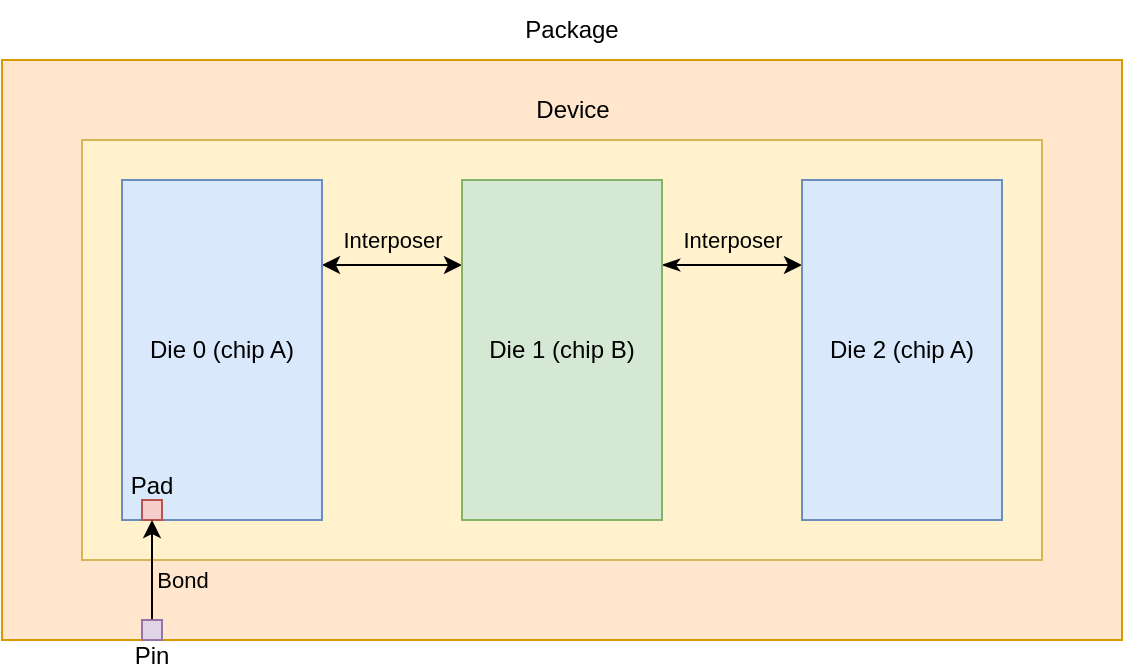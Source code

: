 <mxfile version="27.1.6">
  <diagram name="Page-1" id="UXXp4FaDmS8_UoTrKlXw">
    <mxGraphModel dx="837" dy="541" grid="1" gridSize="10" guides="1" tooltips="1" connect="1" arrows="1" fold="1" page="1" pageScale="1" pageWidth="850" pageHeight="1100" math="0" shadow="0">
      <root>
        <mxCell id="0" />
        <mxCell id="1" parent="0" />
        <mxCell id="zmiDm2jVSnuXQGCMTlTx-11" value="" style="rounded=0;whiteSpace=wrap;html=1;fillColor=#ffe6cc;strokeColor=#d79b00;" vertex="1" parent="1">
          <mxGeometry x="140" y="150" width="560" height="290" as="geometry" />
        </mxCell>
        <mxCell id="zmiDm2jVSnuXQGCMTlTx-1" value="&lt;div&gt;&lt;br&gt;&lt;/div&gt;" style="rounded=0;whiteSpace=wrap;html=1;fillColor=#fff2cc;strokeColor=#d6b656;" vertex="1" parent="1">
          <mxGeometry x="180" y="190" width="480" height="210" as="geometry" />
        </mxCell>
        <mxCell id="zmiDm2jVSnuXQGCMTlTx-2" value="&lt;div&gt;Device&lt;/div&gt;" style="text;html=1;align=center;verticalAlign=middle;resizable=0;points=[];autosize=1;strokeColor=none;fillColor=none;" vertex="1" parent="1">
          <mxGeometry x="395" y="160" width="60" height="30" as="geometry" />
        </mxCell>
        <mxCell id="zmiDm2jVSnuXQGCMTlTx-24" value="Interposer" style="edgeStyle=orthogonalEdgeStyle;rounded=0;orthogonalLoop=1;jettySize=auto;html=1;exitX=1;exitY=0.25;exitDx=0;exitDy=0;entryX=0;entryY=0.25;entryDx=0;entryDy=0;startArrow=classic;startFill=1;spacingBottom=25;labelBackgroundColor=none;" edge="1" parent="1" source="zmiDm2jVSnuXQGCMTlTx-3" target="zmiDm2jVSnuXQGCMTlTx-4">
          <mxGeometry relative="1" as="geometry" />
        </mxCell>
        <mxCell id="zmiDm2jVSnuXQGCMTlTx-3" value="Die 0 (chip A)" style="rounded=0;whiteSpace=wrap;html=1;fillColor=#dae8fc;strokeColor=#6c8ebf;" vertex="1" parent="1">
          <mxGeometry x="200" y="210" width="100" height="170" as="geometry" />
        </mxCell>
        <mxCell id="zmiDm2jVSnuXQGCMTlTx-23" value="&lt;div&gt;Interposer&lt;/div&gt;" style="edgeStyle=orthogonalEdgeStyle;rounded=0;orthogonalLoop=1;jettySize=auto;html=1;exitX=1;exitY=0.25;exitDx=0;exitDy=0;entryX=0;entryY=0.25;entryDx=0;entryDy=0;startArrow=classicThin;startFill=1;spacingBottom=25;labelBackgroundColor=none;" edge="1" parent="1" source="zmiDm2jVSnuXQGCMTlTx-4" target="zmiDm2jVSnuXQGCMTlTx-5">
          <mxGeometry relative="1" as="geometry" />
        </mxCell>
        <mxCell id="zmiDm2jVSnuXQGCMTlTx-4" value="Die 1 (chip B)" style="rounded=0;whiteSpace=wrap;html=1;fillColor=#d5e8d4;strokeColor=#82b366;" vertex="1" parent="1">
          <mxGeometry x="370" y="210" width="100" height="170" as="geometry" />
        </mxCell>
        <mxCell id="zmiDm2jVSnuXQGCMTlTx-5" value="Die 2 (chip A)" style="rounded=0;whiteSpace=wrap;html=1;fillColor=#dae8fc;strokeColor=#6c8ebf;" vertex="1" parent="1">
          <mxGeometry x="540" y="210" width="100" height="170" as="geometry" />
        </mxCell>
        <mxCell id="zmiDm2jVSnuXQGCMTlTx-6" value="&lt;div&gt;Pad&lt;/div&gt;" style="rounded=0;whiteSpace=wrap;html=1;fillColor=#f8cecc;strokeColor=#b85450;spacingBottom=25;" vertex="1" parent="1">
          <mxGeometry x="210" y="370" width="10" height="10" as="geometry" />
        </mxCell>
        <mxCell id="zmiDm2jVSnuXQGCMTlTx-10" value="Bond" style="edgeStyle=orthogonalEdgeStyle;rounded=0;orthogonalLoop=1;jettySize=auto;html=1;exitX=0.5;exitY=0;exitDx=0;exitDy=0;entryX=0.5;entryY=1;entryDx=0;entryDy=0;spacingTop=10;spacingLeft=30;labelBackgroundColor=none;" edge="1" parent="1" source="zmiDm2jVSnuXQGCMTlTx-7" target="zmiDm2jVSnuXQGCMTlTx-6">
          <mxGeometry relative="1" as="geometry" />
        </mxCell>
        <mxCell id="zmiDm2jVSnuXQGCMTlTx-7" value="Pin" style="rounded=0;whiteSpace=wrap;html=1;fillColor=#e1d5e7;strokeColor=#9673a6;spacingTop=25;" vertex="1" parent="1">
          <mxGeometry x="210" y="430" width="10" height="10" as="geometry" />
        </mxCell>
        <mxCell id="zmiDm2jVSnuXQGCMTlTx-15" value="&lt;div&gt;Package&lt;/div&gt;" style="text;html=1;align=center;verticalAlign=middle;whiteSpace=wrap;rounded=0;" vertex="1" parent="1">
          <mxGeometry x="395" y="120" width="60" height="30" as="geometry" />
        </mxCell>
      </root>
    </mxGraphModel>
  </diagram>
</mxfile>
